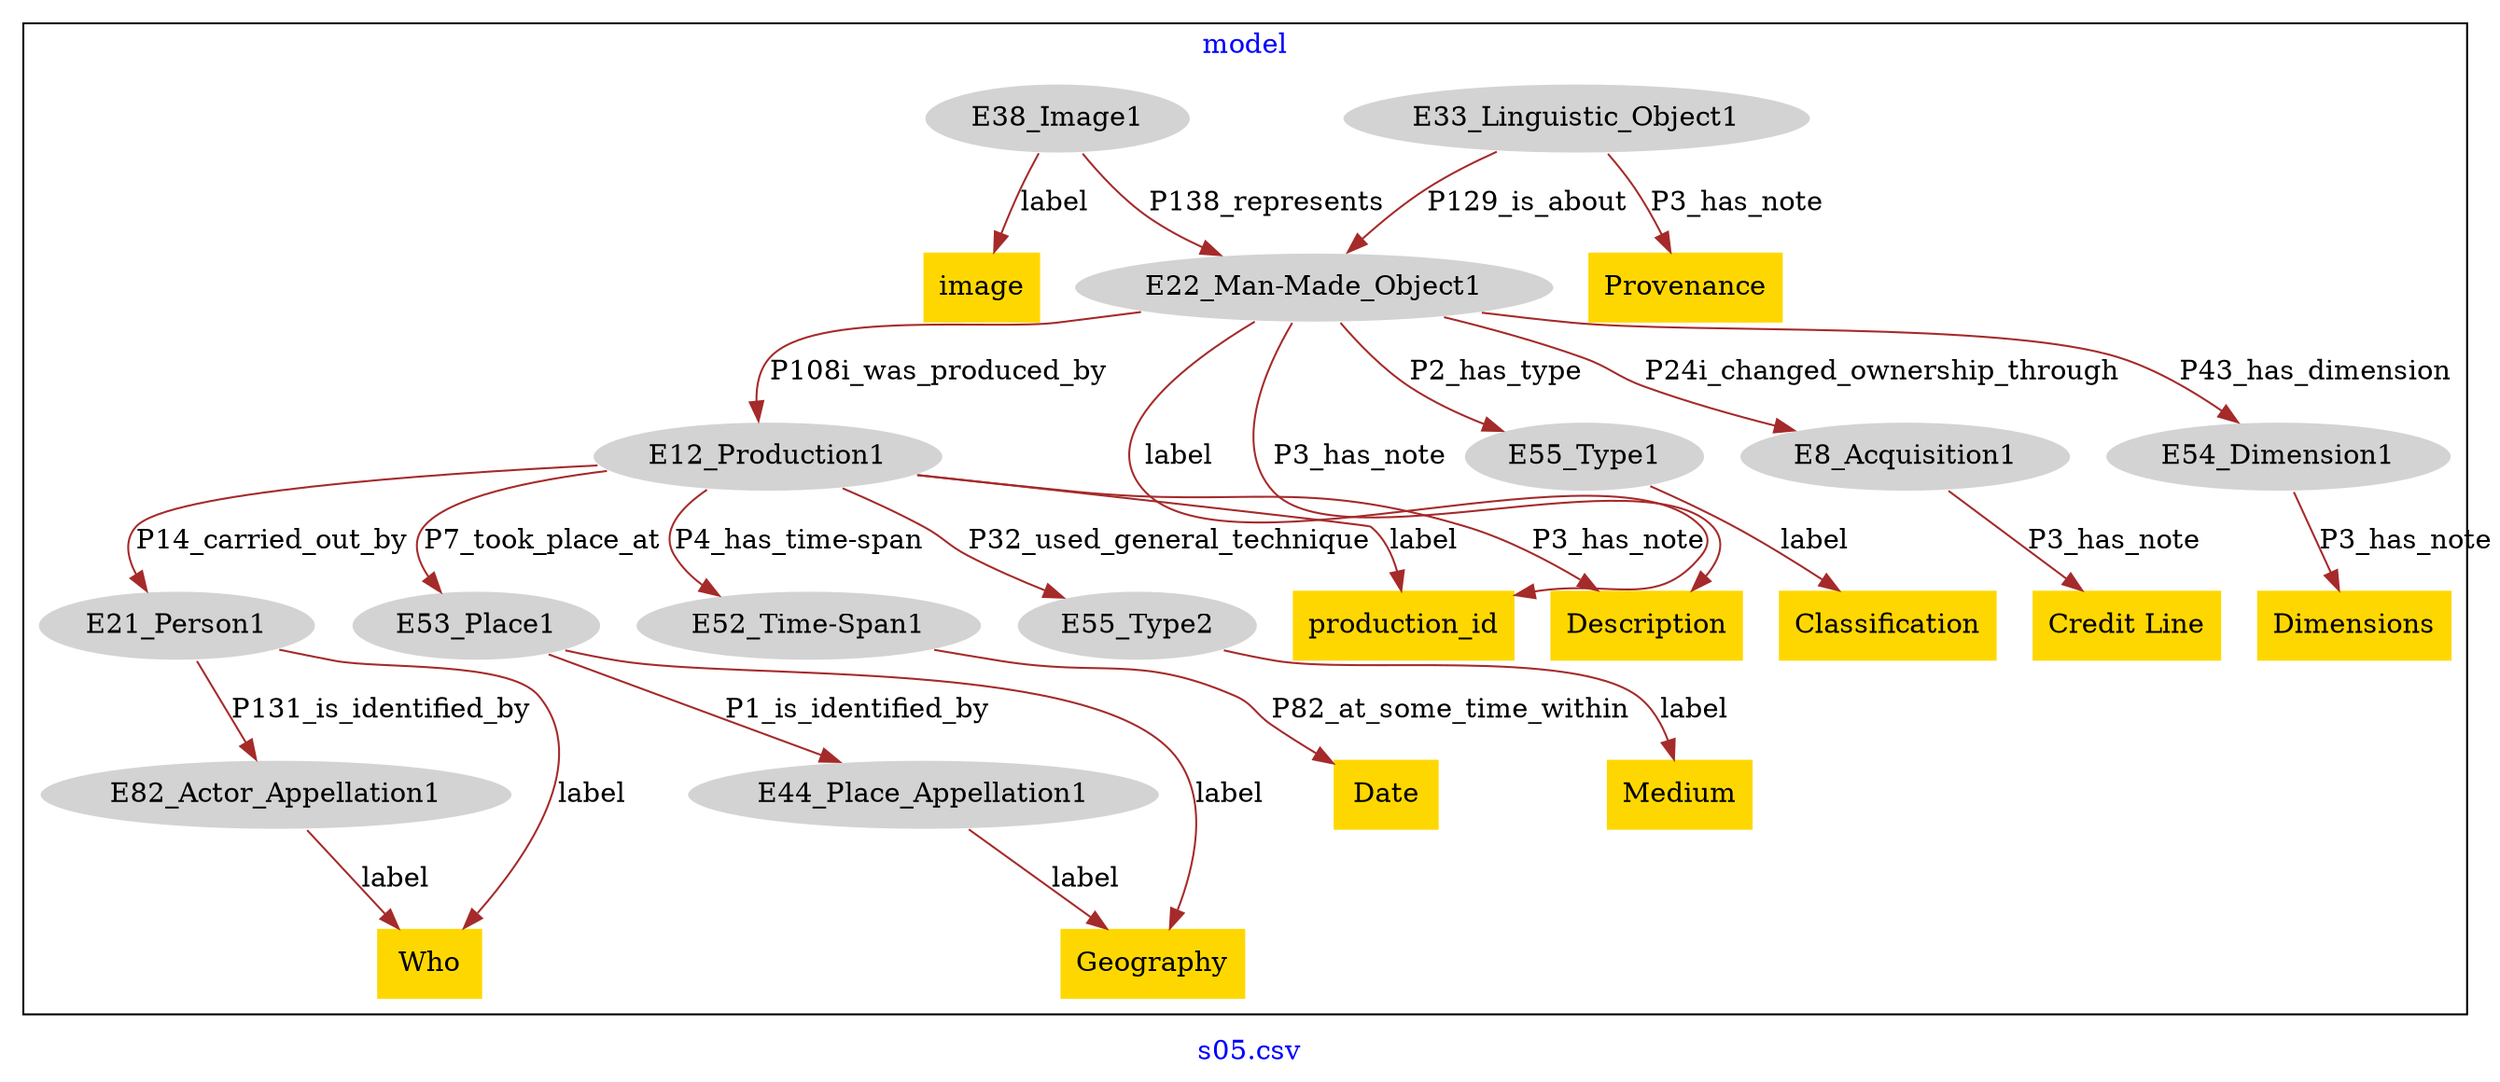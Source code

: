 digraph n0 {
fontcolor="blue"
remincross="true"
label="s05.csv"
subgraph cluster {
label="model"
n2[style="filled",color="white",fillcolor="lightgray",label="E21_Person1"];
n3[style="filled",color="white",fillcolor="lightgray",label="E82_Actor_Appellation1"];
n4[style="filled",color="white",fillcolor="lightgray",label="E12_Production1"];
n5[style="filled",color="white",fillcolor="lightgray",label="E53_Place1"];
n6[style="filled",color="white",fillcolor="lightgray",label="E44_Place_Appellation1"];
n7[style="filled",color="white",fillcolor="lightgray",label="E33_Linguistic_Object1"];
n8[style="filled",color="white",fillcolor="lightgray",label="E22_Man-Made_Object1"];
n9[shape="plaintext",style="filled",fillcolor="gold",label="production_id"];
n10[shape="plaintext",style="filled",fillcolor="gold",label="Geography"];
n11[style="filled",color="white",fillcolor="lightgray",label="E52_Time-Span1"];
n12[shape="plaintext",style="filled",fillcolor="gold",label="Date"];
n13[style="filled",color="white",fillcolor="lightgray",label="E55_Type1"];
n14[shape="plaintext",style="filled",fillcolor="gold",label="Classification"];
n15[shape="plaintext",style="filled",fillcolor="gold",label="Who"];
n16[style="filled",color="white",fillcolor="lightgray",label="E8_Acquisition1"];
n17[style="filled",color="white",fillcolor="lightgray",label="E55_Type2"];
n18[style="filled",color="white",fillcolor="lightgray",label="E54_Dimension1"];
n19[shape="plaintext",style="filled",fillcolor="gold",label="Dimensions"];
n20[shape="plaintext",style="filled",fillcolor="gold",label="Provenance"];
n21[shape="plaintext",style="filled",fillcolor="gold",label="Medium"];
n22[shape="plaintext",style="filled",fillcolor="gold",label="Credit Line"];
n23[style="filled",color="white",fillcolor="lightgray",label="E38_Image1"];
n24[shape="plaintext",style="filled",fillcolor="gold",label="image"];
n25[shape="plaintext",style="filled",fillcolor="gold",label="Description"];
}
n2 -> n3[color="brown",fontcolor="black",label="P131_is_identified_by"]
n4 -> n5[color="brown",fontcolor="black",label="P7_took_place_at"]
n5 -> n6[color="brown",fontcolor="black",label="P1_is_identified_by"]
n7 -> n8[color="brown",fontcolor="black",label="P129_is_about"]
n4 -> n9[color="brown",fontcolor="black",label="label"]
n5 -> n10[color="brown",fontcolor="black",label="label"]
n11 -> n12[color="brown",fontcolor="black",label="P82_at_some_time_within"]
n13 -> n14[color="brown",fontcolor="black",label="label"]
n2 -> n15[color="brown",fontcolor="black",label="label"]
n8 -> n16[color="brown",fontcolor="black",label="P24i_changed_ownership_through"]
n4 -> n17[color="brown",fontcolor="black",label="P32_used_general_technique"]
n8 -> n4[color="brown",fontcolor="black",label="P108i_was_produced_by"]
n18 -> n19[color="brown",fontcolor="black",label="P3_has_note"]
n7 -> n20[color="brown",fontcolor="black",label="P3_has_note"]
n4 -> n11[color="brown",fontcolor="black",label="P4_has_time-span"]
n6 -> n10[color="brown",fontcolor="black",label="label"]
n3 -> n15[color="brown",fontcolor="black",label="label"]
n8 -> n9[color="brown",fontcolor="black",label="label"]
n4 -> n2[color="brown",fontcolor="black",label="P14_carried_out_by"]
n8 -> n13[color="brown",fontcolor="black",label="P2_has_type"]
n17 -> n21[color="brown",fontcolor="black",label="label"]
n16 -> n22[color="brown",fontcolor="black",label="P3_has_note"]
n23 -> n24[color="brown",fontcolor="black",label="label"]
n8 -> n25[color="brown",fontcolor="black",label="P3_has_note"]
n4 -> n25[color="brown",fontcolor="black",label="P3_has_note"]
n8 -> n18[color="brown",fontcolor="black",label="P43_has_dimension"]
n23 -> n8[color="brown",fontcolor="black",label="P138_represents"]
}

